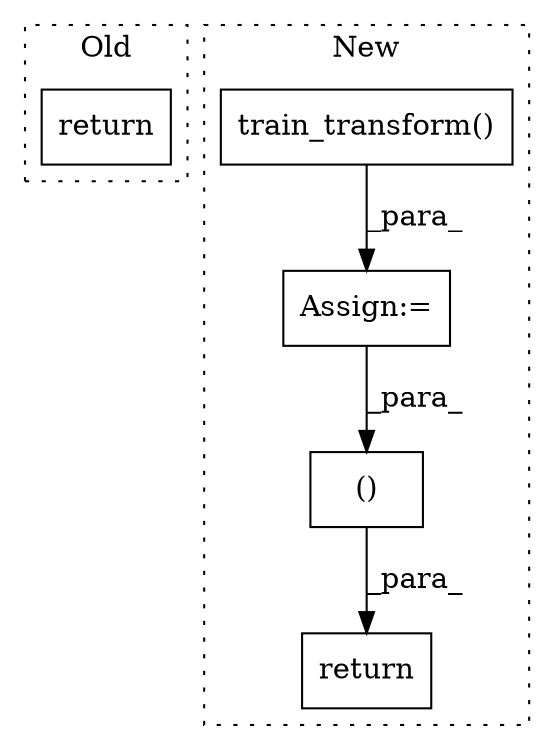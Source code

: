 digraph G {
subgraph cluster0 {
1 [label="return" a="93" s="1406" l="7" shape="box"];
label = "Old";
style="dotted";
}
subgraph cluster1 {
2 [label="train_transform()" a="75" s="1404,1428" l="21,1" shape="box"];
3 [label="()" a="54" s="1446" l="3" shape="box"];
4 [label="Assign:=" a="68" s="1401" l="3" shape="box"];
5 [label="return" a="93" s="1438" l="7" shape="box"];
label = "New";
style="dotted";
}
2 -> 4 [label="_para_"];
3 -> 5 [label="_para_"];
4 -> 3 [label="_para_"];
}